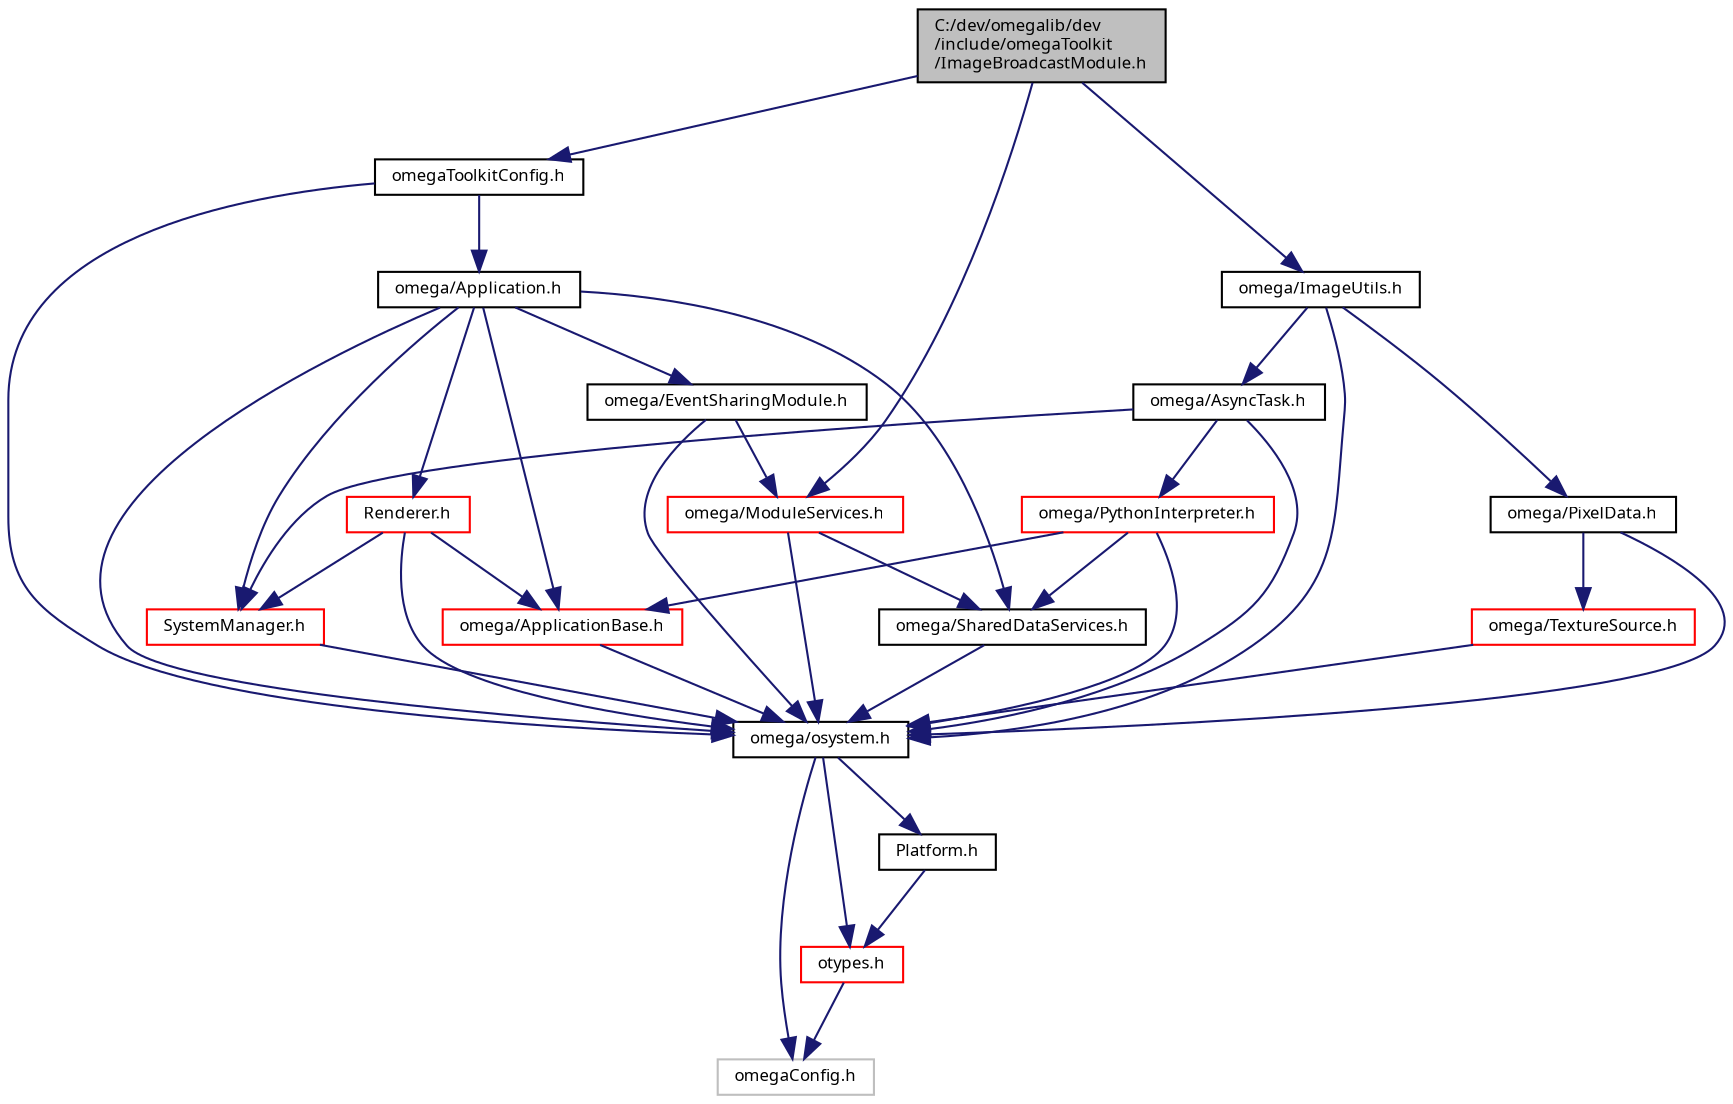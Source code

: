 digraph "C:/dev/omegalib/dev/include/omegaToolkit/ImageBroadcastModule.h"
{
  bgcolor="transparent";
  edge [fontname="FreeSans.ttf",fontsize="8",labelfontname="FreeSans.ttf",labelfontsize="8"];
  node [fontname="FreeSans.ttf",fontsize="8",shape=record];
  Node1 [label="C:/dev/omegalib/dev\l/include/omegaToolkit\l/ImageBroadcastModule.h",height=0.2,width=0.4,color="black", fillcolor="grey75", style="filled", fontcolor="black"];
  Node1 -> Node2 [color="midnightblue",fontsize="8",style="solid",fontname="FreeSans.ttf"];
  Node2 [label="omegaToolkitConfig.h",height=0.2,width=0.4,color="black",URL="$omega_toolkit_config_8h.html"];
  Node2 -> Node3 [color="midnightblue",fontsize="8",style="solid",fontname="FreeSans.ttf"];
  Node3 [label="omega/osystem.h",height=0.2,width=0.4,color="black",URL="$include_2omega_2osystem_8h.html"];
  Node3 -> Node4 [color="midnightblue",fontsize="8",style="solid",fontname="FreeSans.ttf"];
  Node4 [label="omegaConfig.h",height=0.2,width=0.4,color="grey75"];
  Node3 -> Node5 [color="midnightblue",fontsize="8",style="solid",fontname="FreeSans.ttf"];
  Node5 [label="otypes.h",height=0.2,width=0.4,color="red",URL="$include_2omega_2otypes_8h.html"];
  Node5 -> Node4 [color="midnightblue",fontsize="8",style="solid",fontname="FreeSans.ttf"];
  Node3 -> Node6 [color="midnightblue",fontsize="8",style="solid",fontname="FreeSans.ttf"];
  Node6 [label="Platform.h",height=0.2,width=0.4,color="black",URL="$_platform_8h.html"];
  Node6 -> Node5 [color="midnightblue",fontsize="8",style="solid",fontname="FreeSans.ttf"];
  Node2 -> Node7 [color="midnightblue",fontsize="8",style="solid",fontname="FreeSans.ttf"];
  Node7 [label="omega/Application.h",height=0.2,width=0.4,color="black",URL="$_application_8h.html"];
  Node7 -> Node3 [color="midnightblue",fontsize="8",style="solid",fontname="FreeSans.ttf"];
  Node7 -> Node8 [color="midnightblue",fontsize="8",style="solid",fontname="FreeSans.ttf"];
  Node8 [label="Renderer.h",height=0.2,width=0.4,color="red",URL="$_renderer_8h.html"];
  Node8 -> Node3 [color="midnightblue",fontsize="8",style="solid",fontname="FreeSans.ttf"];
  Node8 -> Node9 [color="midnightblue",fontsize="8",style="solid",fontname="FreeSans.ttf"];
  Node9 [label="omega/ApplicationBase.h",height=0.2,width=0.4,color="red",URL="$_application_base_8h.html"];
  Node9 -> Node3 [color="midnightblue",fontsize="8",style="solid",fontname="FreeSans.ttf"];
  Node8 -> Node10 [color="midnightblue",fontsize="8",style="solid",fontname="FreeSans.ttf"];
  Node10 [label="SystemManager.h",height=0.2,width=0.4,color="red",URL="$_system_manager_8h.html"];
  Node10 -> Node3 [color="midnightblue",fontsize="8",style="solid",fontname="FreeSans.ttf"];
  Node7 -> Node9 [color="midnightblue",fontsize="8",style="solid",fontname="FreeSans.ttf"];
  Node7 -> Node10 [color="midnightblue",fontsize="8",style="solid",fontname="FreeSans.ttf"];
  Node7 -> Node11 [color="midnightblue",fontsize="8",style="solid",fontname="FreeSans.ttf"];
  Node11 [label="omega/SharedDataServices.h",height=0.2,width=0.4,color="black",URL="$_shared_data_services_8h.html"];
  Node11 -> Node3 [color="midnightblue",fontsize="8",style="solid",fontname="FreeSans.ttf"];
  Node7 -> Node12 [color="midnightblue",fontsize="8",style="solid",fontname="FreeSans.ttf"];
  Node12 [label="omega/EventSharingModule.h",height=0.2,width=0.4,color="black",URL="$_event_sharing_module_8h.html"];
  Node12 -> Node3 [color="midnightblue",fontsize="8",style="solid",fontname="FreeSans.ttf"];
  Node12 -> Node13 [color="midnightblue",fontsize="8",style="solid",fontname="FreeSans.ttf"];
  Node13 [label="omega/ModuleServices.h",height=0.2,width=0.4,color="red",URL="$_module_services_8h.html"];
  Node13 -> Node3 [color="midnightblue",fontsize="8",style="solid",fontname="FreeSans.ttf"];
  Node13 -> Node11 [color="midnightblue",fontsize="8",style="solid",fontname="FreeSans.ttf"];
  Node1 -> Node14 [color="midnightblue",fontsize="8",style="solid",fontname="FreeSans.ttf"];
  Node14 [label="omega/ImageUtils.h",height=0.2,width=0.4,color="black",URL="$_image_utils_8h.html"];
  Node14 -> Node3 [color="midnightblue",fontsize="8",style="solid",fontname="FreeSans.ttf"];
  Node14 -> Node15 [color="midnightblue",fontsize="8",style="solid",fontname="FreeSans.ttf"];
  Node15 [label="omega/PixelData.h",height=0.2,width=0.4,color="black",URL="$_pixel_data_8h.html"];
  Node15 -> Node3 [color="midnightblue",fontsize="8",style="solid",fontname="FreeSans.ttf"];
  Node15 -> Node16 [color="midnightblue",fontsize="8",style="solid",fontname="FreeSans.ttf"];
  Node16 [label="omega/TextureSource.h",height=0.2,width=0.4,color="red",URL="$_texture_source_8h.html"];
  Node16 -> Node3 [color="midnightblue",fontsize="8",style="solid",fontname="FreeSans.ttf"];
  Node14 -> Node17 [color="midnightblue",fontsize="8",style="solid",fontname="FreeSans.ttf"];
  Node17 [label="omega/AsyncTask.h",height=0.2,width=0.4,color="black",URL="$_async_task_8h.html"];
  Node17 -> Node3 [color="midnightblue",fontsize="8",style="solid",fontname="FreeSans.ttf"];
  Node17 -> Node10 [color="midnightblue",fontsize="8",style="solid",fontname="FreeSans.ttf"];
  Node17 -> Node18 [color="midnightblue",fontsize="8",style="solid",fontname="FreeSans.ttf"];
  Node18 [label="omega/PythonInterpreter.h",height=0.2,width=0.4,color="red",URL="$_python_interpreter_8h.html"];
  Node18 -> Node3 [color="midnightblue",fontsize="8",style="solid",fontname="FreeSans.ttf"];
  Node18 -> Node9 [color="midnightblue",fontsize="8",style="solid",fontname="FreeSans.ttf"];
  Node18 -> Node11 [color="midnightblue",fontsize="8",style="solid",fontname="FreeSans.ttf"];
  Node1 -> Node13 [color="midnightblue",fontsize="8",style="solid",fontname="FreeSans.ttf"];
}
